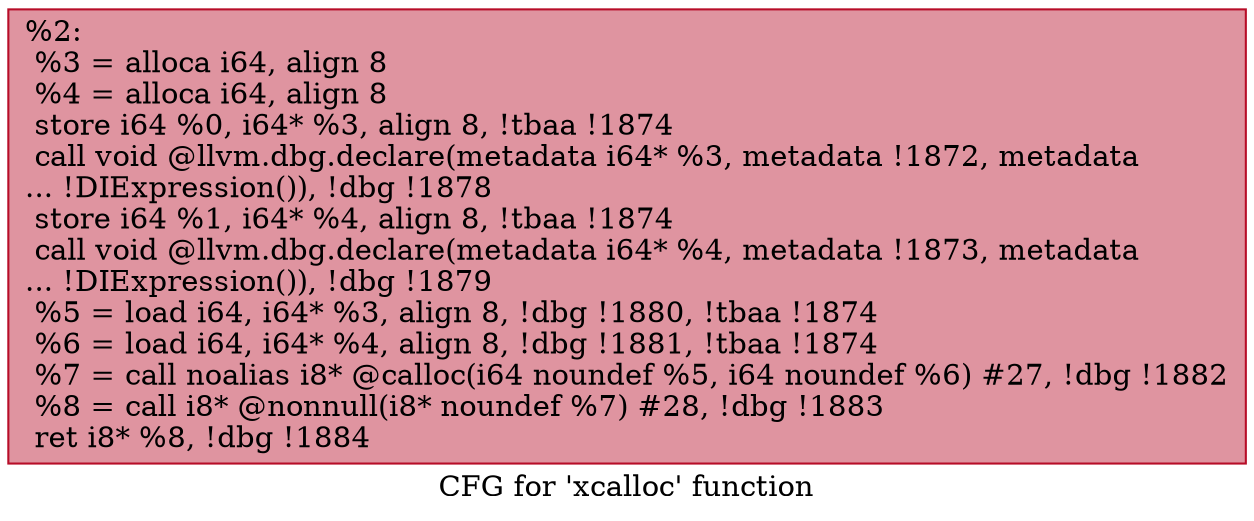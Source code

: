 digraph "CFG for 'xcalloc' function" {
	label="CFG for 'xcalloc' function";

	Node0x2581cc0 [shape=record,color="#b70d28ff", style=filled, fillcolor="#b70d2870",label="{%2:\l  %3 = alloca i64, align 8\l  %4 = alloca i64, align 8\l  store i64 %0, i64* %3, align 8, !tbaa !1874\l  call void @llvm.dbg.declare(metadata i64* %3, metadata !1872, metadata\l... !DIExpression()), !dbg !1878\l  store i64 %1, i64* %4, align 8, !tbaa !1874\l  call void @llvm.dbg.declare(metadata i64* %4, metadata !1873, metadata\l... !DIExpression()), !dbg !1879\l  %5 = load i64, i64* %3, align 8, !dbg !1880, !tbaa !1874\l  %6 = load i64, i64* %4, align 8, !dbg !1881, !tbaa !1874\l  %7 = call noalias i8* @calloc(i64 noundef %5, i64 noundef %6) #27, !dbg !1882\l  %8 = call i8* @nonnull(i8* noundef %7) #28, !dbg !1883\l  ret i8* %8, !dbg !1884\l}"];
}

